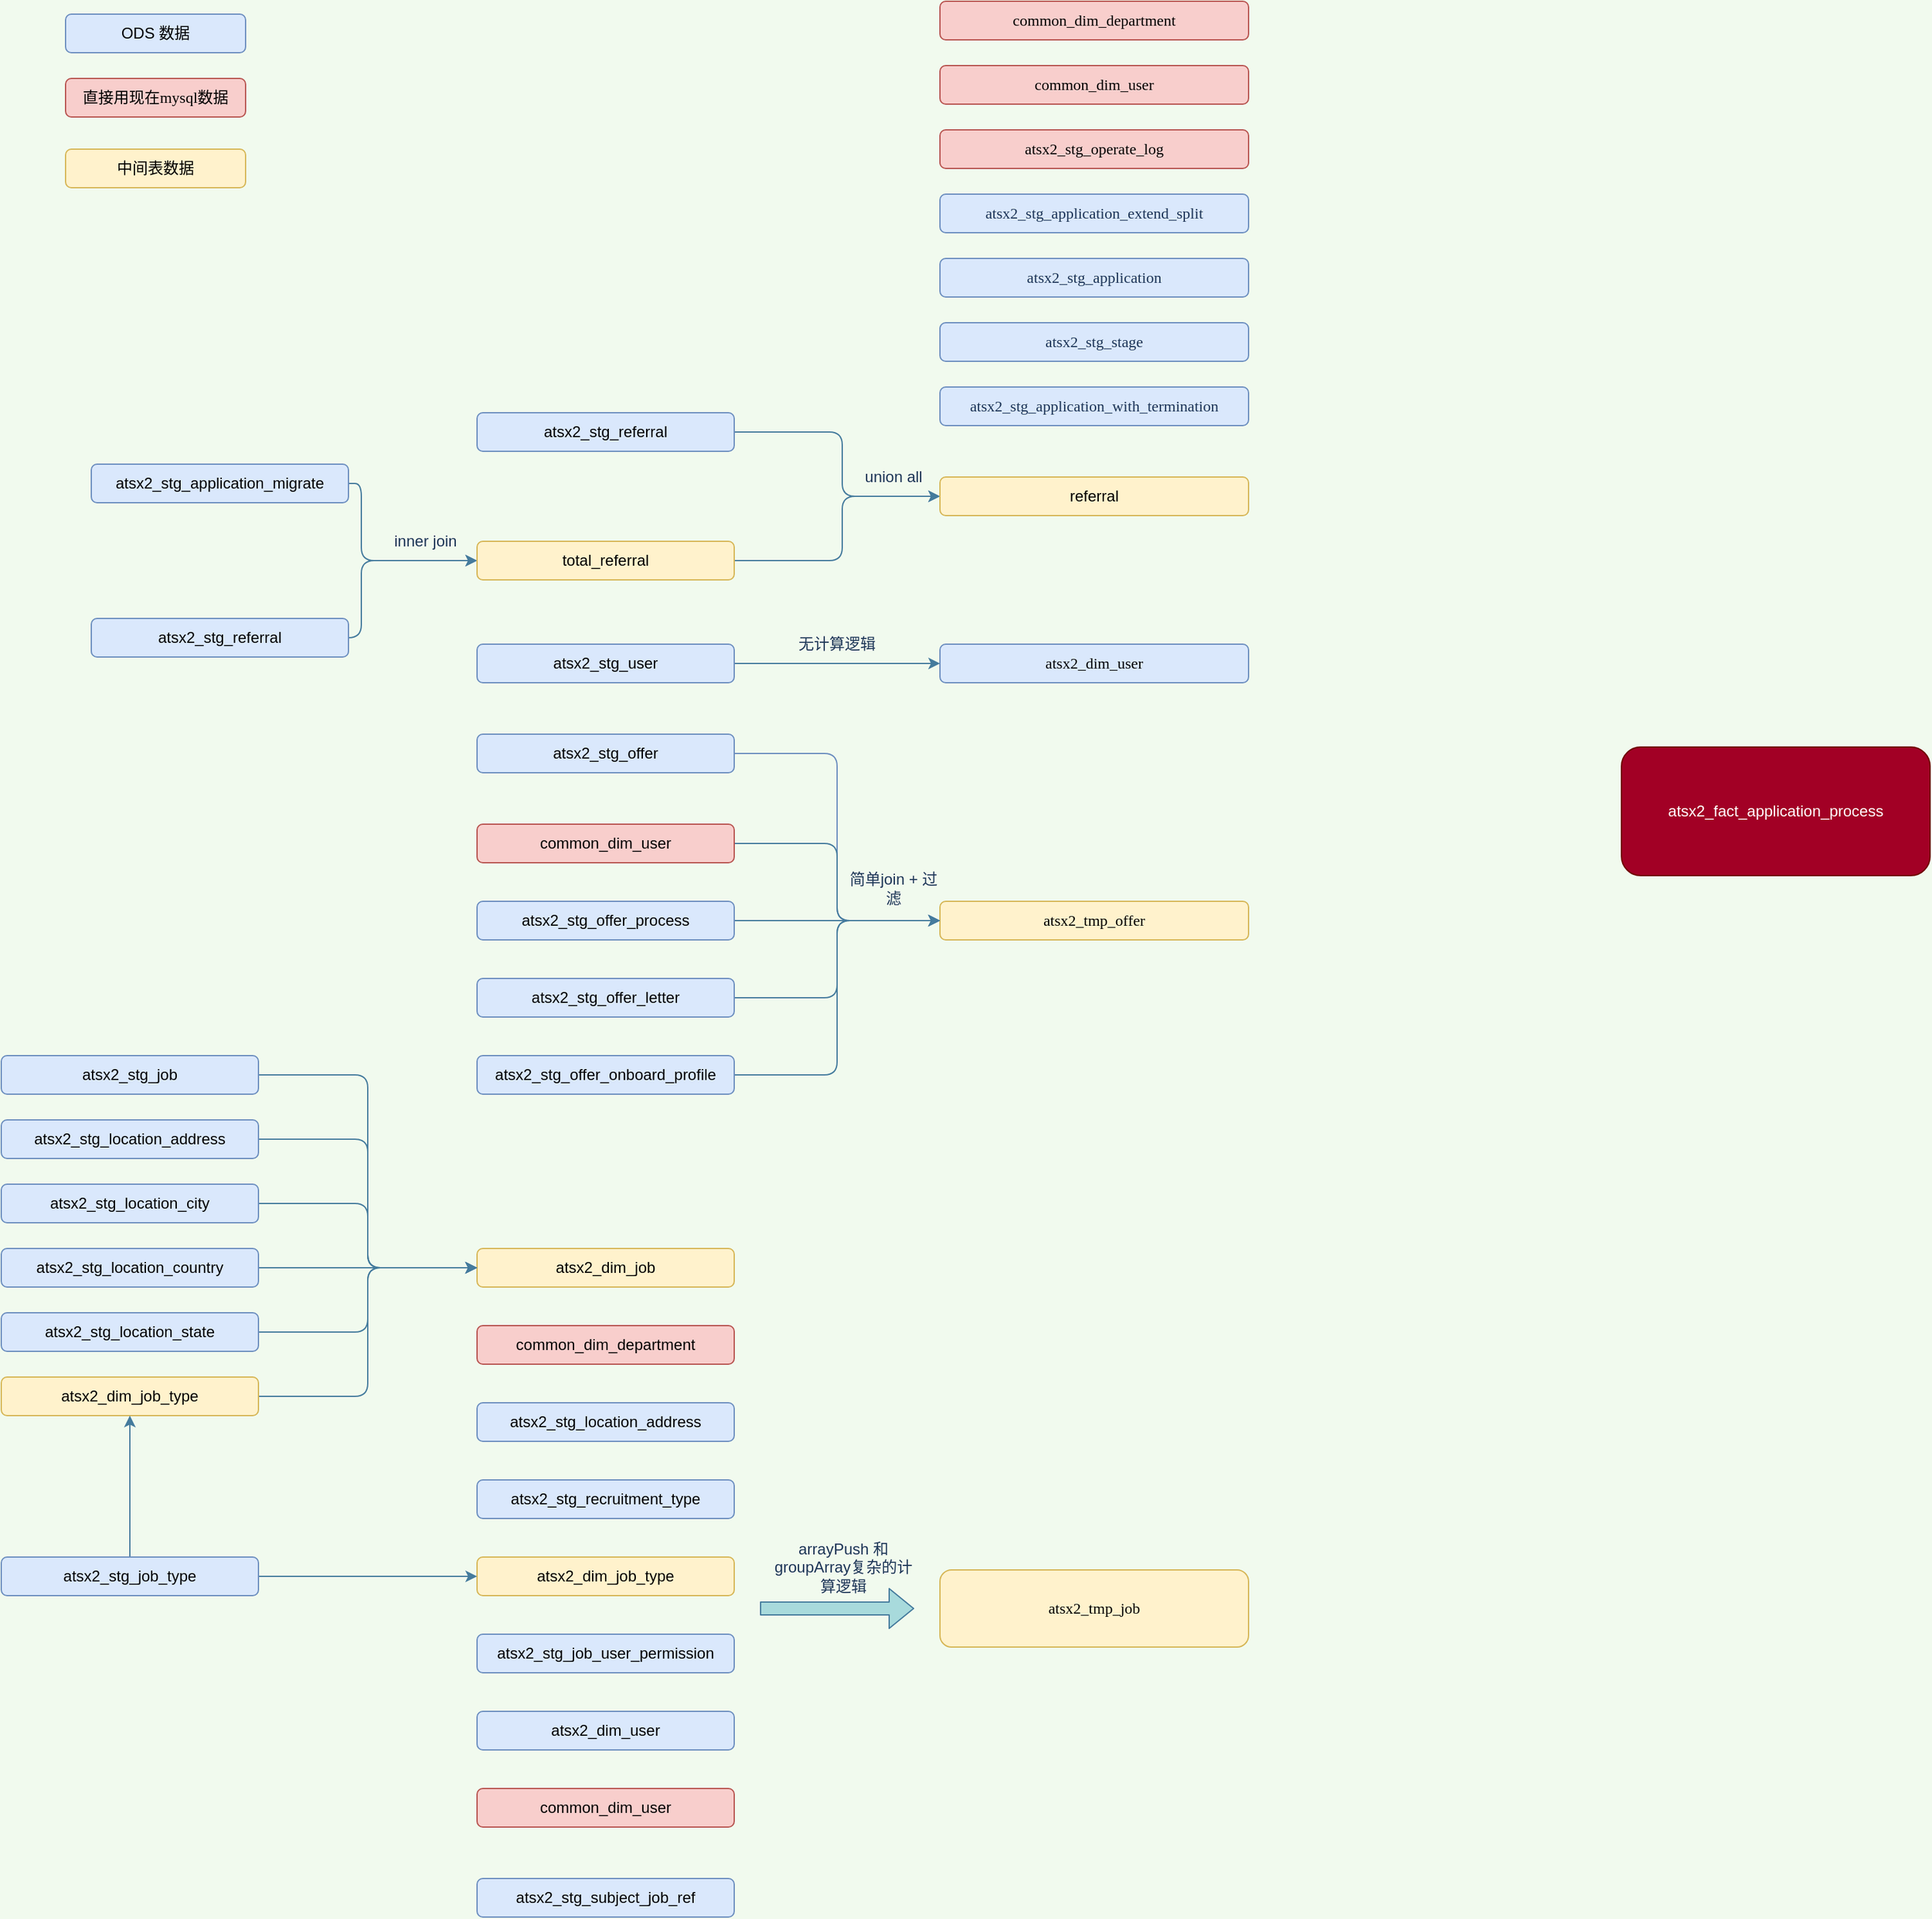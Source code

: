 <mxfile version="14.0.1" type="github">
  <diagram name="Page-1" id="b520641d-4fe3-3701-9064-5fc419738815">
    <mxGraphModel dx="1426" dy="769" grid="1" gridSize="10" guides="1" tooltips="1" connect="1" arrows="1" fold="1" page="1" pageScale="1" pageWidth="4681" pageHeight="3300" background="#F1FAEE" math="0" shadow="0">
      <root>
        <mxCell id="0" />
        <mxCell id="1" parent="0" />
        <mxCell id="_7zstpGPQZ-7KqbivNWj-87" style="edgeStyle=orthogonalEdgeStyle;curved=0;rounded=1;sketch=0;orthogonalLoop=1;jettySize=auto;html=1;exitX=1;exitY=0.5;exitDx=0;exitDy=0;entryX=0;entryY=0.5;entryDx=0;entryDy=0;strokeColor=#457B9D;fillColor=#A8DADC;fontColor=#1D3557;labelBackgroundColor=#F1FAEE;" parent="1" source="_7zstpGPQZ-7KqbivNWj-82" target="_7zstpGPQZ-7KqbivNWj-84" edge="1">
          <mxGeometry relative="1" as="geometry">
            <Array as="points">
              <mxPoint x="790" y="1895" />
              <mxPoint x="790" y="1955" />
            </Array>
          </mxGeometry>
        </mxCell>
        <mxCell id="_7zstpGPQZ-7KqbivNWj-82" value="atsx2_stg_application_migrate" style="rounded=1;whiteSpace=wrap;html=1;sketch=0;strokeColor=#6c8ebf;fillColor=#dae8fc;" parent="1" vertex="1">
          <mxGeometry x="580" y="1880" width="200" height="30" as="geometry" />
        </mxCell>
        <mxCell id="_7zstpGPQZ-7KqbivNWj-86" style="edgeStyle=orthogonalEdgeStyle;curved=0;rounded=1;sketch=0;orthogonalLoop=1;jettySize=auto;html=1;exitX=1;exitY=0.5;exitDx=0;exitDy=0;entryX=0;entryY=0.5;entryDx=0;entryDy=0;strokeColor=#457B9D;fillColor=#A8DADC;fontColor=#1D3557;labelBackgroundColor=#F1FAEE;" parent="1" source="_7zstpGPQZ-7KqbivNWj-83" target="_7zstpGPQZ-7KqbivNWj-84" edge="1">
          <mxGeometry relative="1" as="geometry">
            <Array as="points">
              <mxPoint x="720" y="2015" />
              <mxPoint x="790" y="2015" />
              <mxPoint x="790" y="1965" />
            </Array>
          </mxGeometry>
        </mxCell>
        <mxCell id="_7zstpGPQZ-7KqbivNWj-83" value="atsx2_stg_referral" style="rounded=1;whiteSpace=wrap;html=1;sketch=0;strokeColor=#6c8ebf;fillColor=#dae8fc;" parent="1" vertex="1">
          <mxGeometry x="580" y="2000" width="200" height="30" as="geometry" />
        </mxCell>
        <mxCell id="_7zstpGPQZ-7KqbivNWj-94" style="edgeStyle=orthogonalEdgeStyle;curved=0;rounded=1;sketch=0;orthogonalLoop=1;jettySize=auto;html=1;exitX=1;exitY=0.5;exitDx=0;exitDy=0;entryX=0;entryY=0.5;entryDx=0;entryDy=0;strokeColor=#457B9D;fillColor=#A8DADC;fontColor=#1D3557;labelBackgroundColor=#F1FAEE;" parent="1" source="_7zstpGPQZ-7KqbivNWj-84" target="_7zstpGPQZ-7KqbivNWj-91" edge="1">
          <mxGeometry relative="1" as="geometry">
            <Array as="points">
              <mxPoint x="1164" y="1955" />
              <mxPoint x="1164" y="1905" />
            </Array>
          </mxGeometry>
        </mxCell>
        <mxCell id="_7zstpGPQZ-7KqbivNWj-84" value="total_referral" style="rounded=1;whiteSpace=wrap;html=1;sketch=0;strokeColor=#d6b656;fillColor=#fff2cc;" parent="1" vertex="1">
          <mxGeometry x="880" y="1940" width="200" height="30" as="geometry" />
        </mxCell>
        <mxCell id="_7zstpGPQZ-7KqbivNWj-89" value="inner join" style="text;html=1;strokeColor=none;fillColor=none;align=center;verticalAlign=middle;whiteSpace=wrap;rounded=0;sketch=0;fontColor=#1D3557;" parent="1" vertex="1">
          <mxGeometry x="810" y="1930" width="60" height="20" as="geometry" />
        </mxCell>
        <mxCell id="_7zstpGPQZ-7KqbivNWj-95" style="edgeStyle=orthogonalEdgeStyle;curved=0;rounded=1;sketch=0;orthogonalLoop=1;jettySize=auto;html=1;exitX=1;exitY=0.5;exitDx=0;exitDy=0;entryX=0;entryY=0.5;entryDx=0;entryDy=0;strokeColor=#457B9D;fillColor=#A8DADC;fontColor=#1D3557;labelBackgroundColor=#F1FAEE;" parent="1" source="_7zstpGPQZ-7KqbivNWj-90" target="_7zstpGPQZ-7KqbivNWj-91" edge="1">
          <mxGeometry relative="1" as="geometry">
            <Array as="points">
              <mxPoint x="1164" y="1855" />
              <mxPoint x="1164" y="1905" />
            </Array>
          </mxGeometry>
        </mxCell>
        <mxCell id="_7zstpGPQZ-7KqbivNWj-90" value="atsx2_stg_referral" style="rounded=1;whiteSpace=wrap;html=1;sketch=0;strokeColor=#6c8ebf;fillColor=#dae8fc;" parent="1" vertex="1">
          <mxGeometry x="880" y="1840" width="200" height="30" as="geometry" />
        </mxCell>
        <mxCell id="_7zstpGPQZ-7KqbivNWj-91" value="referral" style="rounded=1;whiteSpace=wrap;html=1;sketch=0;strokeColor=#d6b656;fillColor=#fff2cc;" parent="1" vertex="1">
          <mxGeometry x="1240" y="1890" width="240" height="30" as="geometry" />
        </mxCell>
        <mxCell id="_7zstpGPQZ-7KqbivNWj-96" value="union all" style="text;html=1;strokeColor=none;fillColor=none;align=center;verticalAlign=middle;whiteSpace=wrap;rounded=0;sketch=0;fontColor=#1D3557;" parent="1" vertex="1">
          <mxGeometry x="1174" y="1880" width="60" height="20" as="geometry" />
        </mxCell>
        <mxCell id="_7zstpGPQZ-7KqbivNWj-97" value="&lt;span style=&quot;font-family: &amp;#34;verdana&amp;#34;&quot;&gt;atsx2_stg_application_extend_split&lt;/span&gt;" style="rounded=1;whiteSpace=wrap;html=1;sketch=0;strokeColor=#6c8ebf;fillColor=#dae8fc;fontColor=#1D3557;" parent="1" vertex="1">
          <mxGeometry x="1240" y="1670" width="240" height="30" as="geometry" />
        </mxCell>
        <mxCell id="_7zstpGPQZ-7KqbivNWj-98" value="&lt;span style=&quot;font-family: &amp;#34;verdana&amp;#34;&quot;&gt;atsx2_stg_application&lt;/span&gt;" style="rounded=1;whiteSpace=wrap;html=1;sketch=0;strokeColor=#6c8ebf;fillColor=#dae8fc;fontColor=#1D3557;" parent="1" vertex="1">
          <mxGeometry x="1240" y="1720" width="240" height="30" as="geometry" />
        </mxCell>
        <mxCell id="_7zstpGPQZ-7KqbivNWj-99" value="&lt;span style=&quot;font-family: &amp;#34;verdana&amp;#34;&quot;&gt;common_dim_user&lt;/span&gt;" style="rounded=1;whiteSpace=wrap;html=1;sketch=0;strokeColor=#b85450;fillColor=#f8cecc;" parent="1" vertex="1">
          <mxGeometry x="1240" y="1570" width="240" height="30" as="geometry" />
        </mxCell>
        <mxCell id="_7zstpGPQZ-7KqbivNWj-101" value="&lt;span style=&quot;font-family: &amp;#34;verdana&amp;#34;&quot;&gt;atsx2_stg_stage&lt;/span&gt;" style="rounded=1;whiteSpace=wrap;html=1;sketch=0;strokeColor=#6c8ebf;fillColor=#dae8fc;fontColor=#1D3557;" parent="1" vertex="1">
          <mxGeometry x="1240" y="1770" width="240" height="30" as="geometry" />
        </mxCell>
        <mxCell id="_7zstpGPQZ-7KqbivNWj-102" value="&lt;font face=&quot;verdana&quot;&gt;atsx2_stg_application_with_termination&lt;/font&gt;" style="rounded=1;whiteSpace=wrap;html=1;sketch=0;strokeColor=#6c8ebf;fillColor=#dae8fc;fontColor=#1D3557;" parent="1" vertex="1">
          <mxGeometry x="1240" y="1820" width="240" height="30" as="geometry" />
        </mxCell>
        <mxCell id="_7zstpGPQZ-7KqbivNWj-103" value="&lt;span style=&quot;font-family: &amp;#34;verdana&amp;#34;&quot;&gt;atsx2_tmp_job&lt;/span&gt;" style="rounded=1;whiteSpace=wrap;html=1;sketch=0;strokeColor=#d6b656;fillColor=#fff2cc;" parent="1" vertex="1">
          <mxGeometry x="1240" y="2740" width="240" height="60" as="geometry" />
        </mxCell>
        <mxCell id="_7zstpGPQZ-7KqbivNWj-110" value="atsx2_fact_application_process" style="rounded=1;whiteSpace=wrap;html=1;sketch=0;strokeColor=#6F0000;fillColor=#a20025;fontColor=#ffffff;" parent="1" vertex="1">
          <mxGeometry x="1770" y="2100" width="240" height="100" as="geometry" />
        </mxCell>
        <mxCell id="_7zstpGPQZ-7KqbivNWj-114" value="&lt;font face=&quot;verdana&quot;&gt;atsx2_dim_user&lt;/font&gt;" style="rounded=1;whiteSpace=wrap;html=1;sketch=0;strokeColor=#6c8ebf;fillColor=#dae8fc;" parent="1" vertex="1">
          <mxGeometry x="1240" y="2020" width="240" height="30" as="geometry" />
        </mxCell>
        <mxCell id="_7zstpGPQZ-7KqbivNWj-115" value="&lt;font face=&quot;verdana&quot;&gt;common_dim_department&lt;/font&gt;" style="rounded=1;whiteSpace=wrap;html=1;sketch=0;strokeColor=#b85450;fillColor=#f8cecc;" parent="1" vertex="1">
          <mxGeometry x="1240" y="1520" width="240" height="30" as="geometry" />
        </mxCell>
        <mxCell id="_7zstpGPQZ-7KqbivNWj-116" value="&lt;font face=&quot;verdana&quot;&gt;atsx2_tmp_offer&lt;/font&gt;" style="rounded=1;whiteSpace=wrap;html=1;sketch=0;strokeColor=#d6b656;fillColor=#fff2cc;" parent="1" vertex="1">
          <mxGeometry x="1240" y="2220" width="240" height="30" as="geometry" />
        </mxCell>
        <mxCell id="_7zstpGPQZ-7KqbivNWj-117" value="&lt;font face=&quot;verdana&quot;&gt;atsx2_stg_operate_log&lt;/font&gt;" style="rounded=1;whiteSpace=wrap;html=1;sketch=0;strokeColor=#b85450;fillColor=#f8cecc;" parent="1" vertex="1">
          <mxGeometry x="1240" y="1620" width="240" height="30" as="geometry" />
        </mxCell>
        <mxCell id="WxNTJeKxOIS2F9CJwkOv-2" style="edgeStyle=orthogonalEdgeStyle;rounded=0;orthogonalLoop=1;jettySize=auto;html=1;exitX=1;exitY=0.5;exitDx=0;exitDy=0;fillColor=#A8DADC;strokeColor=#457B9D;labelBackgroundColor=#F1FAEE;fontColor=#1D3557;" edge="1" parent="1" source="WxNTJeKxOIS2F9CJwkOv-1" target="_7zstpGPQZ-7KqbivNWj-114">
          <mxGeometry relative="1" as="geometry" />
        </mxCell>
        <mxCell id="WxNTJeKxOIS2F9CJwkOv-1" value="atsx2_stg_user" style="rounded=1;whiteSpace=wrap;html=1;sketch=0;strokeColor=#6c8ebf;fillColor=#dae8fc;" vertex="1" parent="1">
          <mxGeometry x="880" y="2020" width="200" height="30" as="geometry" />
        </mxCell>
        <mxCell id="WxNTJeKxOIS2F9CJwkOv-3" value="无计算逻辑" style="text;html=1;strokeColor=none;fillColor=none;align=center;verticalAlign=middle;whiteSpace=wrap;rounded=0;sketch=0;fontColor=#1D3557;" vertex="1" parent="1">
          <mxGeometry x="1120" y="2010" width="80" height="20" as="geometry" />
        </mxCell>
        <mxCell id="WxNTJeKxOIS2F9CJwkOv-9" style="edgeStyle=orthogonalEdgeStyle;rounded=1;orthogonalLoop=1;jettySize=auto;html=1;exitX=1;exitY=0.5;exitDx=0;exitDy=0;entryX=0;entryY=0.5;entryDx=0;entryDy=0;fillColor=#dae8fc;strokeColor=#6c8ebf;labelBackgroundColor=#F1FAEE;fontColor=#1D3557;" edge="1" parent="1" source="WxNTJeKxOIS2F9CJwkOv-4" target="_7zstpGPQZ-7KqbivNWj-116">
          <mxGeometry relative="1" as="geometry" />
        </mxCell>
        <mxCell id="WxNTJeKxOIS2F9CJwkOv-4" value="&lt;div&gt;atsx2_stg_offer&lt;/div&gt;" style="rounded=1;whiteSpace=wrap;html=1;sketch=0;strokeColor=#6c8ebf;fillColor=#dae8fc;" vertex="1" parent="1">
          <mxGeometry x="880" y="2090" width="200" height="30" as="geometry" />
        </mxCell>
        <mxCell id="WxNTJeKxOIS2F9CJwkOv-14" style="edgeStyle=orthogonalEdgeStyle;curved=0;rounded=1;sketch=0;orthogonalLoop=1;jettySize=auto;html=1;exitX=1;exitY=0.5;exitDx=0;exitDy=0;entryX=0;entryY=0.5;entryDx=0;entryDy=0;strokeColor=#457B9D;fillColor=#A8DADC;fontColor=#1D3557;" edge="1" parent="1" source="WxNTJeKxOIS2F9CJwkOv-5" target="_7zstpGPQZ-7KqbivNWj-116">
          <mxGeometry relative="1" as="geometry" />
        </mxCell>
        <mxCell id="WxNTJeKxOIS2F9CJwkOv-5" value="&lt;div&gt;common_dim_user&lt;/div&gt;" style="rounded=1;whiteSpace=wrap;html=1;sketch=0;strokeColor=#b85450;fillColor=#f8cecc;" vertex="1" parent="1">
          <mxGeometry x="880" y="2160" width="200" height="30" as="geometry" />
        </mxCell>
        <mxCell id="WxNTJeKxOIS2F9CJwkOv-11" style="edgeStyle=orthogonalEdgeStyle;curved=0;rounded=1;sketch=0;orthogonalLoop=1;jettySize=auto;html=1;exitX=1;exitY=0.5;exitDx=0;exitDy=0;entryX=0;entryY=0.5;entryDx=0;entryDy=0;strokeColor=#457B9D;fillColor=#A8DADC;fontColor=#1D3557;" edge="1" parent="1" source="WxNTJeKxOIS2F9CJwkOv-6" target="_7zstpGPQZ-7KqbivNWj-116">
          <mxGeometry relative="1" as="geometry" />
        </mxCell>
        <mxCell id="WxNTJeKxOIS2F9CJwkOv-6" value="&lt;div&gt;atsx2_stg_offer_process&lt;/div&gt;" style="rounded=1;whiteSpace=wrap;html=1;sketch=0;strokeColor=#6c8ebf;fillColor=#dae8fc;" vertex="1" parent="1">
          <mxGeometry x="880" y="2220" width="200" height="30" as="geometry" />
        </mxCell>
        <mxCell id="WxNTJeKxOIS2F9CJwkOv-12" style="edgeStyle=orthogonalEdgeStyle;curved=0;rounded=1;sketch=0;orthogonalLoop=1;jettySize=auto;html=1;exitX=1;exitY=0.5;exitDx=0;exitDy=0;entryX=0;entryY=0.5;entryDx=0;entryDy=0;strokeColor=#457B9D;fillColor=#A8DADC;fontColor=#1D3557;" edge="1" parent="1" source="WxNTJeKxOIS2F9CJwkOv-7" target="_7zstpGPQZ-7KqbivNWj-116">
          <mxGeometry relative="1" as="geometry" />
        </mxCell>
        <mxCell id="WxNTJeKxOIS2F9CJwkOv-7" value="&lt;div&gt;atsx2_stg_offer_letter&lt;/div&gt;" style="rounded=1;whiteSpace=wrap;html=1;sketch=0;strokeColor=#6c8ebf;fillColor=#dae8fc;" vertex="1" parent="1">
          <mxGeometry x="880" y="2280" width="200" height="30" as="geometry" />
        </mxCell>
        <mxCell id="WxNTJeKxOIS2F9CJwkOv-13" style="edgeStyle=orthogonalEdgeStyle;curved=0;rounded=1;sketch=0;orthogonalLoop=1;jettySize=auto;html=1;exitX=1;exitY=0.5;exitDx=0;exitDy=0;entryX=0;entryY=0.5;entryDx=0;entryDy=0;strokeColor=#457B9D;fillColor=#A8DADC;fontColor=#1D3557;" edge="1" parent="1" source="WxNTJeKxOIS2F9CJwkOv-8" target="_7zstpGPQZ-7KqbivNWj-116">
          <mxGeometry relative="1" as="geometry" />
        </mxCell>
        <mxCell id="WxNTJeKxOIS2F9CJwkOv-8" value="&lt;div&gt;&lt;div&gt;atsx2_stg_offer_onboard_profile &lt;/div&gt;&lt;/div&gt;" style="rounded=1;whiteSpace=wrap;html=1;sketch=0;strokeColor=#6c8ebf;fillColor=#dae8fc;" vertex="1" parent="1">
          <mxGeometry x="880" y="2340" width="200" height="30" as="geometry" />
        </mxCell>
        <mxCell id="WxNTJeKxOIS2F9CJwkOv-18" value="atsx2_dim_job" style="rounded=1;whiteSpace=wrap;html=1;sketch=0;strokeColor=#d6b656;fillColor=#fff2cc;" vertex="1" parent="1">
          <mxGeometry x="880" y="2490" width="200" height="30" as="geometry" />
        </mxCell>
        <mxCell id="WxNTJeKxOIS2F9CJwkOv-19" value="&lt;div&gt;common_dim_department&lt;/div&gt;" style="rounded=1;whiteSpace=wrap;html=1;sketch=0;strokeColor=#b85450;fillColor=#f8cecc;" vertex="1" parent="1">
          <mxGeometry x="880" y="2550" width="200" height="30" as="geometry" />
        </mxCell>
        <mxCell id="WxNTJeKxOIS2F9CJwkOv-20" value="&lt;div&gt;atsx2_stg_location_address&lt;/div&gt;" style="rounded=1;whiteSpace=wrap;html=1;sketch=0;strokeColor=#6c8ebf;fillColor=#dae8fc;" vertex="1" parent="1">
          <mxGeometry x="880" y="2610" width="200" height="30" as="geometry" />
        </mxCell>
        <mxCell id="WxNTJeKxOIS2F9CJwkOv-21" value="&lt;div&gt;atsx2_stg_recruitment_type&lt;/div&gt;" style="rounded=1;whiteSpace=wrap;html=1;sketch=0;strokeColor=#6c8ebf;fillColor=#dae8fc;" vertex="1" parent="1">
          <mxGeometry x="880" y="2670" width="200" height="30" as="geometry" />
        </mxCell>
        <mxCell id="WxNTJeKxOIS2F9CJwkOv-22" value="&lt;div&gt;atsx2_dim_job_type&lt;/div&gt;" style="rounded=1;whiteSpace=wrap;html=1;sketch=0;strokeColor=#d6b656;fillColor=#fff2cc;" vertex="1" parent="1">
          <mxGeometry x="880" y="2730" width="200" height="30" as="geometry" />
        </mxCell>
        <mxCell id="WxNTJeKxOIS2F9CJwkOv-23" value="&lt;div&gt;atsx2_stg_job_user_permission&lt;/div&gt;" style="rounded=1;whiteSpace=wrap;html=1;sketch=0;strokeColor=#6c8ebf;fillColor=#dae8fc;" vertex="1" parent="1">
          <mxGeometry x="880" y="2790" width="200" height="30" as="geometry" />
        </mxCell>
        <mxCell id="WxNTJeKxOIS2F9CJwkOv-24" value="&lt;div&gt;atsx2_dim_user&lt;/div&gt;" style="rounded=1;whiteSpace=wrap;html=1;sketch=0;strokeColor=#6c8ebf;fillColor=#dae8fc;" vertex="1" parent="1">
          <mxGeometry x="880" y="2850" width="200" height="30" as="geometry" />
        </mxCell>
        <mxCell id="WxNTJeKxOIS2F9CJwkOv-25" value="&lt;div&gt;common_dim_user&lt;/div&gt;" style="rounded=1;whiteSpace=wrap;html=1;sketch=0;strokeColor=#b85450;fillColor=#f8cecc;" vertex="1" parent="1">
          <mxGeometry x="880" y="2910" width="200" height="30" as="geometry" />
        </mxCell>
        <mxCell id="WxNTJeKxOIS2F9CJwkOv-26" value="&lt;div&gt;atsx2_stg_subject_job_ref&lt;/div&gt;" style="rounded=1;whiteSpace=wrap;html=1;sketch=0;strokeColor=#6c8ebf;fillColor=#dae8fc;" vertex="1" parent="1">
          <mxGeometry x="880" y="2980" width="200" height="30" as="geometry" />
        </mxCell>
        <mxCell id="WxNTJeKxOIS2F9CJwkOv-28" value="" style="shape=flexArrow;endArrow=classic;html=1;strokeColor=#457B9D;fillColor=#A8DADC;fontColor=#1D3557;" edge="1" parent="1">
          <mxGeometry width="50" height="50" relative="1" as="geometry">
            <mxPoint x="1100" y="2770" as="sourcePoint" />
            <mxPoint x="1220" y="2770" as="targetPoint" />
          </mxGeometry>
        </mxCell>
        <mxCell id="WxNTJeKxOIS2F9CJwkOv-29" value="arrayPush 和groupArray复杂的计算逻辑" style="text;html=1;strokeColor=none;fillColor=none;align=center;verticalAlign=middle;whiteSpace=wrap;rounded=0;sketch=0;fontColor=#1D3557;" vertex="1" parent="1">
          <mxGeometry x="1110" y="2720" width="110" height="35" as="geometry" />
        </mxCell>
        <mxCell id="WxNTJeKxOIS2F9CJwkOv-37" style="edgeStyle=orthogonalEdgeStyle;curved=0;rounded=1;sketch=0;orthogonalLoop=1;jettySize=auto;html=1;exitX=1;exitY=0.5;exitDx=0;exitDy=0;entryX=0;entryY=0.5;entryDx=0;entryDy=0;strokeColor=#457B9D;fillColor=#A8DADC;fontColor=#1D3557;" edge="1" parent="1" source="WxNTJeKxOIS2F9CJwkOv-30" target="WxNTJeKxOIS2F9CJwkOv-18">
          <mxGeometry relative="1" as="geometry" />
        </mxCell>
        <mxCell id="WxNTJeKxOIS2F9CJwkOv-30" value="&lt;div&gt;atsx2_stg_location_address&lt;/div&gt;" style="rounded=1;whiteSpace=wrap;html=1;sketch=0;strokeColor=#6c8ebf;fillColor=#dae8fc;" vertex="1" parent="1">
          <mxGeometry x="510" y="2390" width="200" height="30" as="geometry" />
        </mxCell>
        <mxCell id="WxNTJeKxOIS2F9CJwkOv-38" style="edgeStyle=orthogonalEdgeStyle;curved=0;rounded=1;sketch=0;orthogonalLoop=1;jettySize=auto;html=1;exitX=1;exitY=0.5;exitDx=0;exitDy=0;strokeColor=#457B9D;fillColor=#A8DADC;fontColor=#1D3557;entryX=0;entryY=0.5;entryDx=0;entryDy=0;" edge="1" parent="1" source="WxNTJeKxOIS2F9CJwkOv-31" target="WxNTJeKxOIS2F9CJwkOv-18">
          <mxGeometry relative="1" as="geometry">
            <mxPoint x="790" y="2490" as="targetPoint" />
          </mxGeometry>
        </mxCell>
        <mxCell id="WxNTJeKxOIS2F9CJwkOv-31" value="&lt;div&gt;atsx2_stg_location_city&lt;/div&gt;" style="rounded=1;whiteSpace=wrap;html=1;sketch=0;strokeColor=#6c8ebf;fillColor=#dae8fc;" vertex="1" parent="1">
          <mxGeometry x="510" y="2440" width="200" height="30" as="geometry" />
        </mxCell>
        <mxCell id="WxNTJeKxOIS2F9CJwkOv-39" style="edgeStyle=orthogonalEdgeStyle;curved=0;rounded=1;sketch=0;orthogonalLoop=1;jettySize=auto;html=1;exitX=1;exitY=0.5;exitDx=0;exitDy=0;entryX=0;entryY=0.5;entryDx=0;entryDy=0;strokeColor=#457B9D;fillColor=#A8DADC;fontColor=#1D3557;" edge="1" parent="1" source="WxNTJeKxOIS2F9CJwkOv-32" target="WxNTJeKxOIS2F9CJwkOv-18">
          <mxGeometry relative="1" as="geometry" />
        </mxCell>
        <mxCell id="WxNTJeKxOIS2F9CJwkOv-32" value="&lt;div&gt;atsx2_stg_location_country&lt;/div&gt;" style="rounded=1;whiteSpace=wrap;html=1;sketch=0;strokeColor=#6c8ebf;fillColor=#dae8fc;" vertex="1" parent="1">
          <mxGeometry x="510" y="2490" width="200" height="30" as="geometry" />
        </mxCell>
        <mxCell id="WxNTJeKxOIS2F9CJwkOv-40" style="edgeStyle=orthogonalEdgeStyle;curved=0;rounded=1;sketch=0;orthogonalLoop=1;jettySize=auto;html=1;exitX=1;exitY=0.5;exitDx=0;exitDy=0;entryX=0;entryY=0.5;entryDx=0;entryDy=0;strokeColor=#457B9D;fillColor=#A8DADC;fontColor=#1D3557;" edge="1" parent="1" source="WxNTJeKxOIS2F9CJwkOv-33" target="WxNTJeKxOIS2F9CJwkOv-18">
          <mxGeometry relative="1" as="geometry" />
        </mxCell>
        <mxCell id="WxNTJeKxOIS2F9CJwkOv-33" value="&lt;div&gt;atsx2_stg_location_state&lt;/div&gt;" style="rounded=1;whiteSpace=wrap;html=1;sketch=0;strokeColor=#6c8ebf;fillColor=#dae8fc;" vertex="1" parent="1">
          <mxGeometry x="510" y="2540" width="200" height="30" as="geometry" />
        </mxCell>
        <mxCell id="WxNTJeKxOIS2F9CJwkOv-41" style="edgeStyle=orthogonalEdgeStyle;curved=0;rounded=1;sketch=0;orthogonalLoop=1;jettySize=auto;html=1;exitX=1;exitY=0.5;exitDx=0;exitDy=0;strokeColor=#457B9D;fillColor=#A8DADC;fontColor=#1D3557;entryX=0;entryY=0.5;entryDx=0;entryDy=0;" edge="1" parent="1" source="WxNTJeKxOIS2F9CJwkOv-34" target="WxNTJeKxOIS2F9CJwkOv-18">
          <mxGeometry relative="1" as="geometry">
            <mxPoint x="850" y="2540" as="targetPoint" />
          </mxGeometry>
        </mxCell>
        <mxCell id="WxNTJeKxOIS2F9CJwkOv-34" value="&lt;div&gt;atsx2_dim_job_type&lt;/div&gt;" style="rounded=1;whiteSpace=wrap;html=1;sketch=0;strokeColor=#d6b656;fillColor=#fff2cc;" vertex="1" parent="1">
          <mxGeometry x="510" y="2590" width="200" height="30" as="geometry" />
        </mxCell>
        <mxCell id="WxNTJeKxOIS2F9CJwkOv-36" style="edgeStyle=orthogonalEdgeStyle;curved=0;rounded=1;sketch=0;orthogonalLoop=1;jettySize=auto;html=1;exitX=1;exitY=0.5;exitDx=0;exitDy=0;entryX=0;entryY=0.5;entryDx=0;entryDy=0;strokeColor=#457B9D;fillColor=#A8DADC;fontColor=#1D3557;" edge="1" parent="1" source="WxNTJeKxOIS2F9CJwkOv-35" target="WxNTJeKxOIS2F9CJwkOv-18">
          <mxGeometry relative="1" as="geometry" />
        </mxCell>
        <mxCell id="WxNTJeKxOIS2F9CJwkOv-35" value="&lt;div&gt;atsx2_stg_job&lt;/div&gt;" style="rounded=1;whiteSpace=wrap;html=1;sketch=0;strokeColor=#6c8ebf;fillColor=#dae8fc;" vertex="1" parent="1">
          <mxGeometry x="510" y="2340" width="200" height="30" as="geometry" />
        </mxCell>
        <mxCell id="WxNTJeKxOIS2F9CJwkOv-43" style="edgeStyle=orthogonalEdgeStyle;curved=0;rounded=1;sketch=0;orthogonalLoop=1;jettySize=auto;html=1;exitX=1;exitY=0.5;exitDx=0;exitDy=0;entryX=0;entryY=0.5;entryDx=0;entryDy=0;strokeColor=#457B9D;fillColor=#A8DADC;fontColor=#1D3557;" edge="1" parent="1" source="WxNTJeKxOIS2F9CJwkOv-42" target="WxNTJeKxOIS2F9CJwkOv-22">
          <mxGeometry relative="1" as="geometry" />
        </mxCell>
        <mxCell id="WxNTJeKxOIS2F9CJwkOv-44" style="edgeStyle=orthogonalEdgeStyle;curved=0;rounded=1;sketch=0;orthogonalLoop=1;jettySize=auto;html=1;exitX=0.5;exitY=0;exitDx=0;exitDy=0;strokeColor=#457B9D;fillColor=#A8DADC;fontColor=#1D3557;" edge="1" parent="1" source="WxNTJeKxOIS2F9CJwkOv-42" target="WxNTJeKxOIS2F9CJwkOv-34">
          <mxGeometry relative="1" as="geometry" />
        </mxCell>
        <mxCell id="WxNTJeKxOIS2F9CJwkOv-42" value="atsx2_stg_job_type" style="rounded=1;whiteSpace=wrap;html=1;sketch=0;strokeColor=#6c8ebf;fillColor=#dae8fc;" vertex="1" parent="1">
          <mxGeometry x="510" y="2730" width="200" height="30" as="geometry" />
        </mxCell>
        <mxCell id="WxNTJeKxOIS2F9CJwkOv-45" value="ODS 数据" style="rounded=1;whiteSpace=wrap;html=1;sketch=0;strokeColor=#6c8ebf;fillColor=#dae8fc;" vertex="1" parent="1">
          <mxGeometry x="560" y="1530" width="140" height="30" as="geometry" />
        </mxCell>
        <mxCell id="WxNTJeKxOIS2F9CJwkOv-46" value="&lt;font face=&quot;verdana&quot;&gt;直接用现在mysql数据&lt;/font&gt;" style="rounded=1;whiteSpace=wrap;html=1;sketch=0;strokeColor=#b85450;fillColor=#f8cecc;" vertex="1" parent="1">
          <mxGeometry x="560" y="1580" width="140" height="30" as="geometry" />
        </mxCell>
        <mxCell id="WxNTJeKxOIS2F9CJwkOv-47" value="&lt;font face=&quot;verdana&quot;&gt;中间表数据&lt;/font&gt;" style="rounded=1;whiteSpace=wrap;html=1;sketch=0;strokeColor=#d6b656;fillColor=#fff2cc;" vertex="1" parent="1">
          <mxGeometry x="560" y="1635" width="140" height="30" as="geometry" />
        </mxCell>
        <mxCell id="WxNTJeKxOIS2F9CJwkOv-48" value="简单join + 过滤" style="text;html=1;strokeColor=none;fillColor=none;align=center;verticalAlign=middle;whiteSpace=wrap;rounded=0;sketch=0;fontColor=#1D3557;" vertex="1" parent="1">
          <mxGeometry x="1164" y="2200" width="80" height="20" as="geometry" />
        </mxCell>
      </root>
    </mxGraphModel>
  </diagram>
</mxfile>
